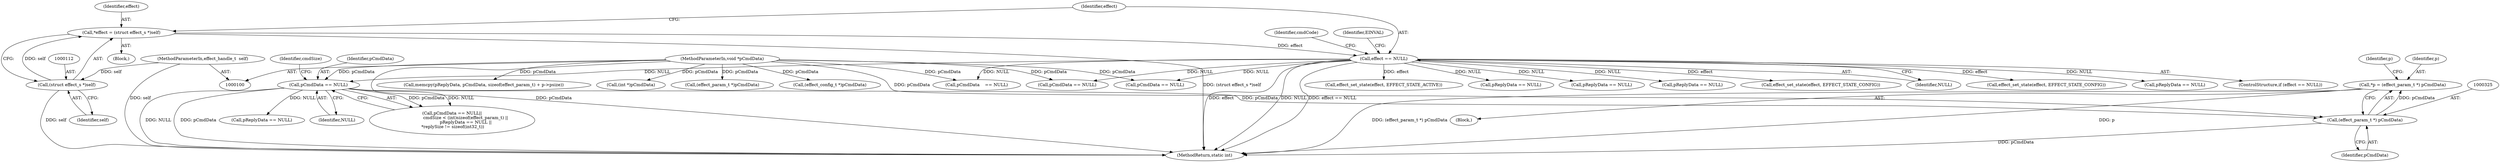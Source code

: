 digraph "0_Android_073a80800f341325932c66818ce4302b312909a4_0@pointer" {
"1000322" [label="(Call,*p = (effect_param_t *) pCmdData)"];
"1000324" [label="(Call,(effect_param_t *) pCmdData)"];
"1000296" [label="(Call,pCmdData == NULL)"];
"1000104" [label="(MethodParameterIn,void *pCmdData)"];
"1000115" [label="(Call,effect == NULL)"];
"1000109" [label="(Call,*effect = (struct effect_s *)self)"];
"1000111" [label="(Call,(struct effect_s *)self)"];
"1000101" [label="(MethodParameterIn,effect_handle_t  self)"];
"1000210" [label="(Call,pReplyData == NULL)"];
"1000116" [label="(Identifier,effect)"];
"1000181" [label="(Call,(effect_config_t *)pCmdData)"];
"1000114" [label="(ControlStructure,if (effect == NULL))"];
"1000301" [label="(Identifier,cmdSize)"];
"1000370" [label="(Call,effect_set_state(effect, EFFECT_STATE_ACTIVE))"];
"1000107" [label="(Block,)"];
"1000324" [label="(Call,(effect_param_t *) pCmdData)"];
"1000127" [label="(Call,pReplyData == NULL)"];
"1000149" [label="(Call,pCmdData    == NULL)"];
"1000298" [label="(Identifier,NULL)"];
"1000406" [label="(Call,pCmdData == NULL)"];
"1000351" [label="(Call,pReplyData == NULL)"];
"1000297" [label="(Identifier,pCmdData)"];
"1000377" [label="(Call,pReplyData == NULL)"];
"1000474" [label="(MethodReturn,static int)"];
"1000110" [label="(Identifier,effect)"];
"1000296" [label="(Call,pCmdData == NULL)"];
"1000396" [label="(Call,effect_set_state(effect, EFFECT_STATE_CONFIG))"];
"1000295" [label="(Call,pCmdData == NULL||\n                    cmdSize < (int)sizeof(effect_param_t) ||\n                    pReplyData == NULL ||\n *replySize != sizeof(int32_t))"];
"1000271" [label="(Call,memcpy(pReplyData, pCmdData, sizeof(effect_param_t) + p->psize))"];
"1000101" [label="(MethodParameterIn,effect_handle_t  self)"];
"1000117" [label="(Identifier,NULL)"];
"1000464" [label="(Call,(int *)pCmdData)"];
"1000203" [label="(Call,effect_set_state(effect, EFFECT_STATE_CONFIG))"];
"1000122" [label="(Identifier,cmdCode)"];
"1000293" [label="(Block,)"];
"1000307" [label="(Call,pReplyData == NULL)"];
"1000109" [label="(Call,*effect = (struct effect_s *)self)"];
"1000268" [label="(Call,(effect_param_t *)pCmdData)"];
"1000238" [label="(Call,pCmdData == NULL)"];
"1000323" [label="(Identifier,p)"];
"1000104" [label="(MethodParameterIn,void *pCmdData)"];
"1000115" [label="(Call,effect == NULL)"];
"1000322" [label="(Call,*p = (effect_param_t *) pCmdData)"];
"1000326" [label="(Identifier,pCmdData)"];
"1000111" [label="(Call,(struct effect_s *)self)"];
"1000330" [label="(Identifier,p)"];
"1000113" [label="(Identifier,self)"];
"1000120" [label="(Identifier,EINVAL)"];
"1000322" -> "1000293"  [label="AST: "];
"1000322" -> "1000324"  [label="CFG: "];
"1000323" -> "1000322"  [label="AST: "];
"1000324" -> "1000322"  [label="AST: "];
"1000330" -> "1000322"  [label="CFG: "];
"1000322" -> "1000474"  [label="DDG: (effect_param_t *) pCmdData"];
"1000322" -> "1000474"  [label="DDG: p"];
"1000324" -> "1000322"  [label="DDG: pCmdData"];
"1000324" -> "1000326"  [label="CFG: "];
"1000325" -> "1000324"  [label="AST: "];
"1000326" -> "1000324"  [label="AST: "];
"1000324" -> "1000474"  [label="DDG: pCmdData"];
"1000296" -> "1000324"  [label="DDG: pCmdData"];
"1000104" -> "1000324"  [label="DDG: pCmdData"];
"1000296" -> "1000295"  [label="AST: "];
"1000296" -> "1000298"  [label="CFG: "];
"1000297" -> "1000296"  [label="AST: "];
"1000298" -> "1000296"  [label="AST: "];
"1000301" -> "1000296"  [label="CFG: "];
"1000295" -> "1000296"  [label="CFG: "];
"1000296" -> "1000474"  [label="DDG: NULL"];
"1000296" -> "1000474"  [label="DDG: pCmdData"];
"1000296" -> "1000295"  [label="DDG: pCmdData"];
"1000296" -> "1000295"  [label="DDG: NULL"];
"1000104" -> "1000296"  [label="DDG: pCmdData"];
"1000115" -> "1000296"  [label="DDG: NULL"];
"1000296" -> "1000307"  [label="DDG: NULL"];
"1000104" -> "1000100"  [label="AST: "];
"1000104" -> "1000474"  [label="DDG: pCmdData"];
"1000104" -> "1000149"  [label="DDG: pCmdData"];
"1000104" -> "1000181"  [label="DDG: pCmdData"];
"1000104" -> "1000238"  [label="DDG: pCmdData"];
"1000104" -> "1000268"  [label="DDG: pCmdData"];
"1000104" -> "1000271"  [label="DDG: pCmdData"];
"1000104" -> "1000406"  [label="DDG: pCmdData"];
"1000104" -> "1000464"  [label="DDG: pCmdData"];
"1000115" -> "1000114"  [label="AST: "];
"1000115" -> "1000117"  [label="CFG: "];
"1000116" -> "1000115"  [label="AST: "];
"1000117" -> "1000115"  [label="AST: "];
"1000120" -> "1000115"  [label="CFG: "];
"1000122" -> "1000115"  [label="CFG: "];
"1000115" -> "1000474"  [label="DDG: NULL"];
"1000115" -> "1000474"  [label="DDG: effect == NULL"];
"1000115" -> "1000474"  [label="DDG: effect"];
"1000109" -> "1000115"  [label="DDG: effect"];
"1000115" -> "1000127"  [label="DDG: NULL"];
"1000115" -> "1000149"  [label="DDG: NULL"];
"1000115" -> "1000203"  [label="DDG: effect"];
"1000115" -> "1000210"  [label="DDG: NULL"];
"1000115" -> "1000238"  [label="DDG: NULL"];
"1000115" -> "1000351"  [label="DDG: NULL"];
"1000115" -> "1000370"  [label="DDG: effect"];
"1000115" -> "1000377"  [label="DDG: NULL"];
"1000115" -> "1000396"  [label="DDG: effect"];
"1000115" -> "1000406"  [label="DDG: NULL"];
"1000109" -> "1000107"  [label="AST: "];
"1000109" -> "1000111"  [label="CFG: "];
"1000110" -> "1000109"  [label="AST: "];
"1000111" -> "1000109"  [label="AST: "];
"1000116" -> "1000109"  [label="CFG: "];
"1000109" -> "1000474"  [label="DDG: (struct effect_s *)self"];
"1000111" -> "1000109"  [label="DDG: self"];
"1000111" -> "1000113"  [label="CFG: "];
"1000112" -> "1000111"  [label="AST: "];
"1000113" -> "1000111"  [label="AST: "];
"1000111" -> "1000474"  [label="DDG: self"];
"1000101" -> "1000111"  [label="DDG: self"];
"1000101" -> "1000100"  [label="AST: "];
"1000101" -> "1000474"  [label="DDG: self"];
}
